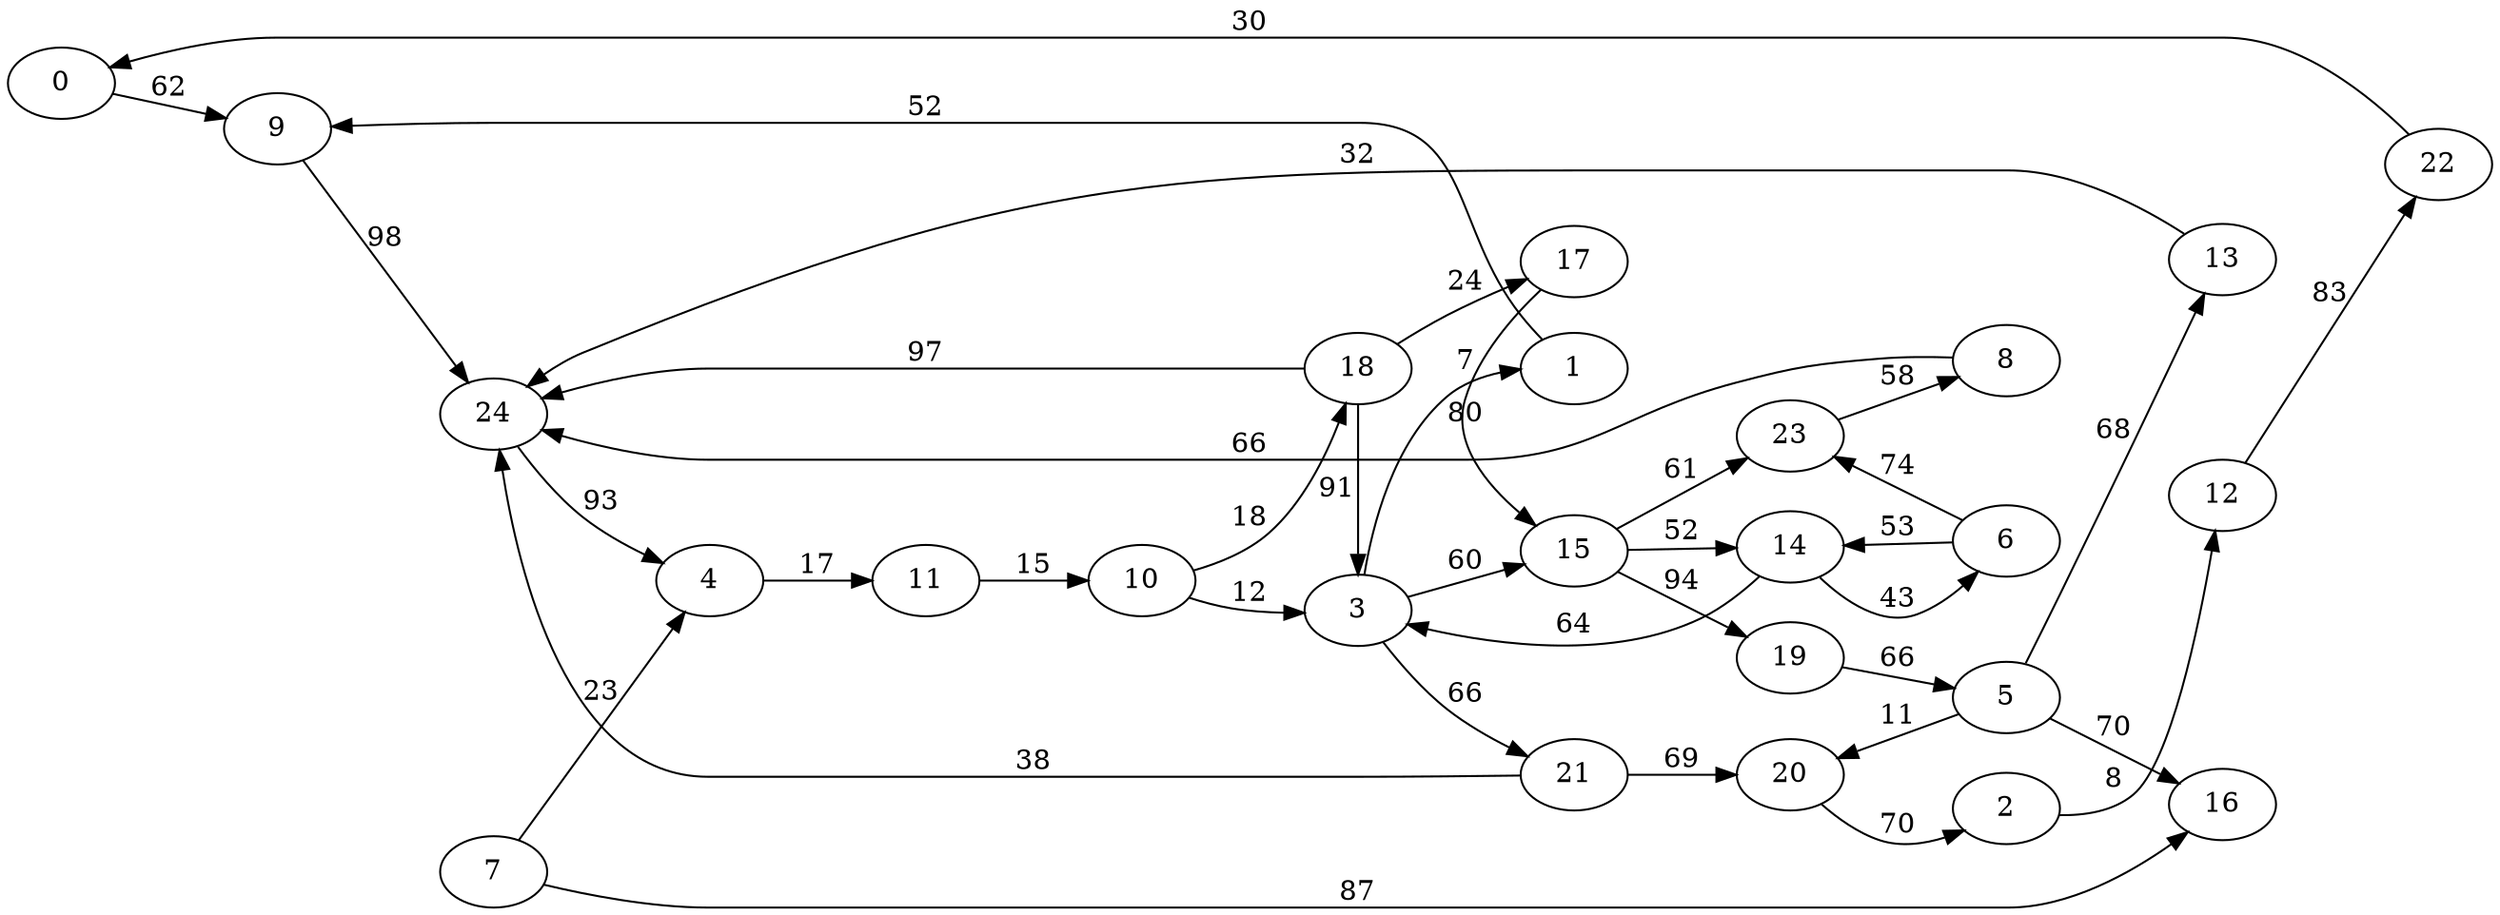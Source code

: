 digraph G {
ranksep = "equally";
rankdir = LR;
{rank = same; 0; };
{rank = same; 9; };
{rank = same; 24; };
{rank = same; 4; };
{rank = same; 11; };
{rank = same; 10; };
{rank = same; 3; 18; };
{rank = same; 15; 21; 1; 17; };
{rank = same; 23; 14; 19; 20; };
{rank = same; 8; 6; 5; 2; };
{rank = same; 13; 16; 12; };
{rank = same; 22; };
{rank = same; };
{rank = same; 7; };
{rank = same; };
0->9[label="62"];
9->24[label="98"];
24->4[label="93"];
4->11[label="17"];
11->10[label="15"];
10->3[label="12"];
10->18[label="18"];
3->15[label="60"];
3->21[label="66"];
3->1[label="7"];
18->17[label="24"];
18->3[label="91"];
18->24[label="97"];
15->23[label="61"];
15->14[label="52"];
15->19[label="94"];
21->20[label="69"];
21->24[label="38"];
1->9[label="52"];
17->15[label="80"];
23->8[label="58"];
14->6[label="43"];
14->3[label="64"];
19->5[label="66"];
20->2[label="70"];
8->24[label="66"];
6->23[label="74"];
6->14[label="53"];
5->13[label="68"];
5->20[label="11"];
5->16[label="70"];
2->12[label="8"];
13->24[label="32"];
16
12->22[label="83"];
22->0[label="30"];
7->4[label="23"];
7->16[label="87"];
}
